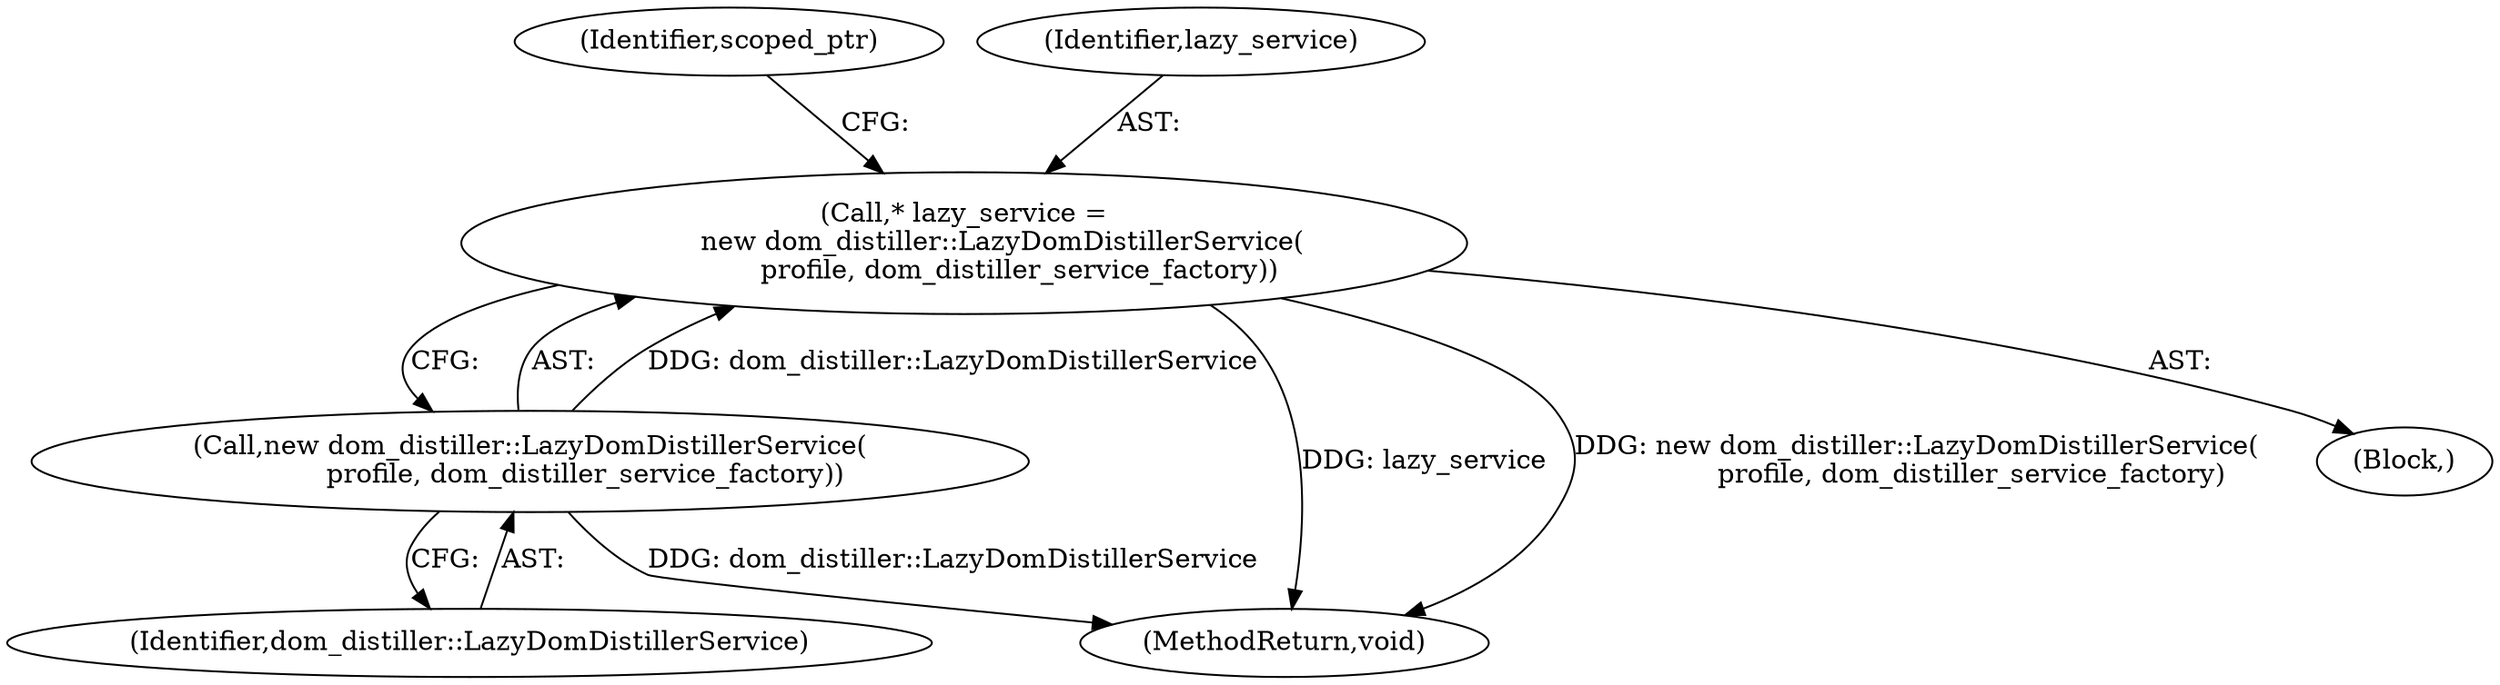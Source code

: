 digraph "0_Chrome_dcd10462fb49c72544719c490238f3a35edf3fc6_1@pointer" {
"1000117" [label="(Call,* lazy_service =\n         new dom_distiller::LazyDomDistillerService(\n             profile, dom_distiller_service_factory))"];
"1000119" [label="(Call,new dom_distiller::LazyDomDistillerService(\n             profile, dom_distiller_service_factory))"];
"1000122" [label="(Identifier,scoped_ptr)"];
"1000119" [label="(Call,new dom_distiller::LazyDomDistillerService(\n             profile, dom_distiller_service_factory))"];
"1000139" [label="(MethodReturn,void)"];
"1000120" [label="(Identifier,dom_distiller::LazyDomDistillerService)"];
"1000111" [label="(Block,)"];
"1000118" [label="(Identifier,lazy_service)"];
"1000117" [label="(Call,* lazy_service =\n         new dom_distiller::LazyDomDistillerService(\n             profile, dom_distiller_service_factory))"];
"1000117" -> "1000111"  [label="AST: "];
"1000117" -> "1000119"  [label="CFG: "];
"1000118" -> "1000117"  [label="AST: "];
"1000119" -> "1000117"  [label="AST: "];
"1000122" -> "1000117"  [label="CFG: "];
"1000117" -> "1000139"  [label="DDG: lazy_service"];
"1000117" -> "1000139"  [label="DDG: new dom_distiller::LazyDomDistillerService(\n             profile, dom_distiller_service_factory)"];
"1000119" -> "1000117"  [label="DDG: dom_distiller::LazyDomDistillerService"];
"1000119" -> "1000120"  [label="CFG: "];
"1000120" -> "1000119"  [label="AST: "];
"1000119" -> "1000139"  [label="DDG: dom_distiller::LazyDomDistillerService"];
}
